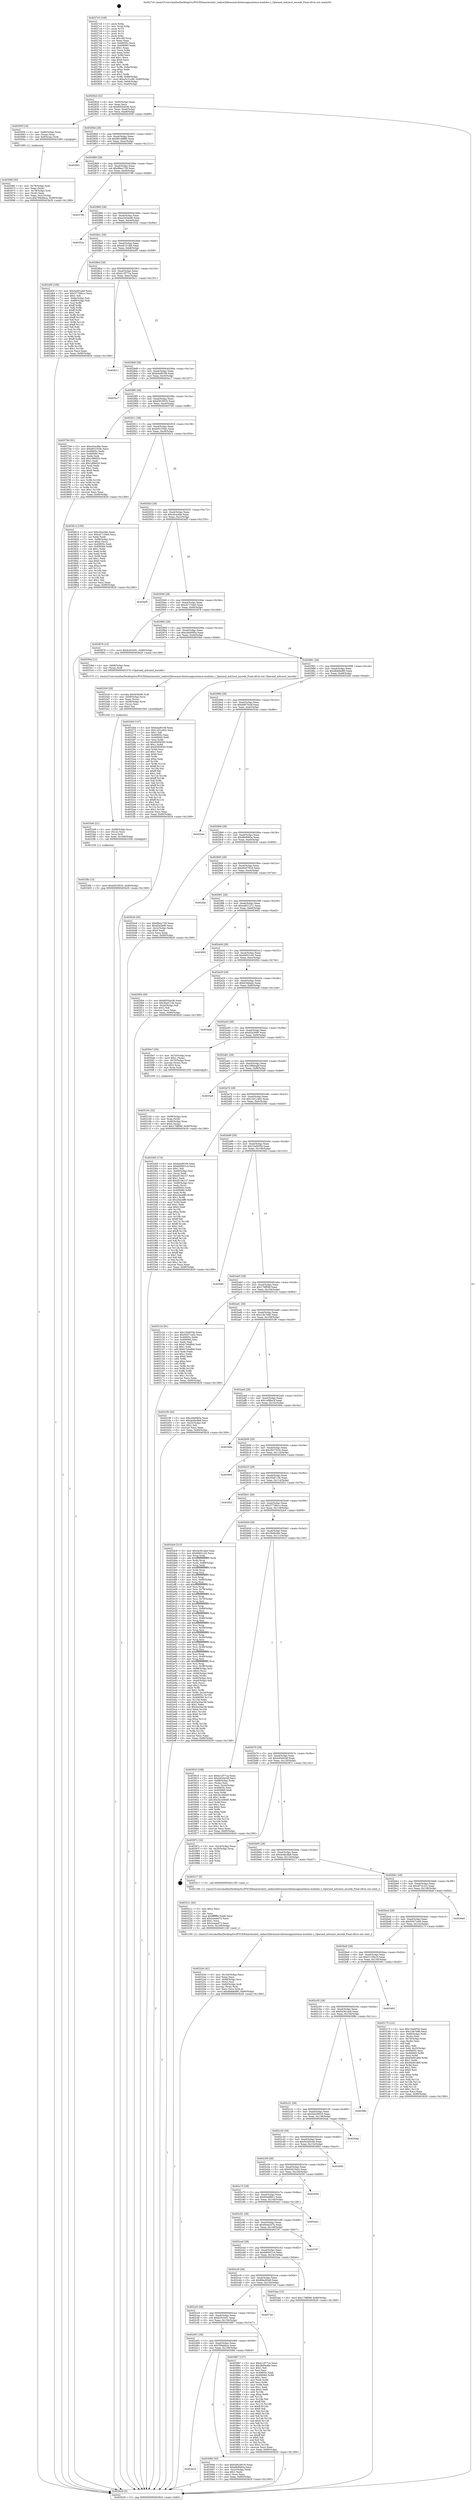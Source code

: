 digraph "0x4027c0" {
  label = "0x4027c0 (/mnt/c/Users/mathe/Desktop/tcc/POCII/binaries/extr_radare2librasmarchxtensagnuxtensa-modules.c_Operand_ai4const_encode_Final-ollvm.out::main(0))"
  labelloc = "t"
  node[shape=record]

  Entry [label="",width=0.3,height=0.3,shape=circle,fillcolor=black,style=filled]
  "0x40282d" [label="{
     0x40282d [32]\l
     | [instrs]\l
     &nbsp;&nbsp;0x40282d \<+6\>: mov -0x90(%rbp),%eax\l
     &nbsp;&nbsp;0x402833 \<+2\>: mov %eax,%ecx\l
     &nbsp;&nbsp;0x402835 \<+6\>: sub $0x8055ab36,%ecx\l
     &nbsp;&nbsp;0x40283b \<+6\>: mov %eax,-0xa4(%rbp)\l
     &nbsp;&nbsp;0x402841 \<+6\>: mov %ecx,-0xa8(%rbp)\l
     &nbsp;&nbsp;0x402847 \<+6\>: je 000000000040305f \<main+0x89f\>\l
  }"]
  "0x40305f" [label="{
     0x40305f [16]\l
     | [instrs]\l
     &nbsp;&nbsp;0x40305f \<+4\>: mov -0x80(%rbp),%rax\l
     &nbsp;&nbsp;0x403063 \<+3\>: mov (%rax),%rax\l
     &nbsp;&nbsp;0x403066 \<+4\>: mov 0x8(%rax),%rdi\l
     &nbsp;&nbsp;0x40306a \<+5\>: call 0000000000401060 \<atoi@plt\>\l
     | [calls]\l
     &nbsp;&nbsp;0x401060 \{1\} (unknown)\l
  }"]
  "0x40284d" [label="{
     0x40284d [28]\l
     | [instrs]\l
     &nbsp;&nbsp;0x40284d \<+5\>: jmp 0000000000402852 \<main+0x92\>\l
     &nbsp;&nbsp;0x402852 \<+6\>: mov -0xa4(%rbp),%eax\l
     &nbsp;&nbsp;0x402858 \<+5\>: sub $0x891d9f86,%eax\l
     &nbsp;&nbsp;0x40285d \<+6\>: mov %eax,-0xac(%rbp)\l
     &nbsp;&nbsp;0x402863 \<+6\>: je 00000000004039d1 \<main+0x1211\>\l
  }"]
  Exit [label="",width=0.3,height=0.3,shape=circle,fillcolor=black,style=filled,peripheries=2]
  "0x4039d1" [label="{
     0x4039d1\l
  }", style=dashed]
  "0x402869" [label="{
     0x402869 [28]\l
     | [instrs]\l
     &nbsp;&nbsp;0x402869 \<+5\>: jmp 000000000040286e \<main+0xae\>\l
     &nbsp;&nbsp;0x40286e \<+6\>: mov -0xa4(%rbp),%eax\l
     &nbsp;&nbsp;0x402874 \<+5\>: sub $0x8feec729,%eax\l
     &nbsp;&nbsp;0x402879 \<+6\>: mov %eax,-0xb0(%rbp)\l
     &nbsp;&nbsp;0x40287f \<+6\>: je 0000000000403796 \<main+0xfd6\>\l
  }"]
  "0x4033fb" [label="{
     0x4033fb [15]\l
     | [instrs]\l
     &nbsp;&nbsp;0x4033fb \<+10\>: movl $0xb5f18533,-0x90(%rbp)\l
     &nbsp;&nbsp;0x403405 \<+5\>: jmp 0000000000403b29 \<main+0x1369\>\l
  }"]
  "0x403796" [label="{
     0x403796\l
  }", style=dashed]
  "0x402885" [label="{
     0x402885 [28]\l
     | [instrs]\l
     &nbsp;&nbsp;0x402885 \<+5\>: jmp 000000000040288a \<main+0xca\>\l
     &nbsp;&nbsp;0x40288a \<+6\>: mov -0xa4(%rbp),%eax\l
     &nbsp;&nbsp;0x402890 \<+5\>: sub $0xa345eed8,%eax\l
     &nbsp;&nbsp;0x402895 \<+6\>: mov %eax,-0xb4(%rbp)\l
     &nbsp;&nbsp;0x40289b \<+6\>: je 000000000040352a \<main+0xd6a\>\l
  }"]
  "0x4033e6" [label="{
     0x4033e6 [21]\l
     | [instrs]\l
     &nbsp;&nbsp;0x4033e6 \<+4\>: mov -0x68(%rbp),%rcx\l
     &nbsp;&nbsp;0x4033ea \<+3\>: mov (%rcx),%rcx\l
     &nbsp;&nbsp;0x4033ed \<+3\>: mov %rcx,%rdi\l
     &nbsp;&nbsp;0x4033f0 \<+6\>: mov %eax,-0x168(%rbp)\l
     &nbsp;&nbsp;0x4033f6 \<+5\>: call 0000000000401030 \<free@plt\>\l
     | [calls]\l
     &nbsp;&nbsp;0x401030 \{1\} (unknown)\l
  }"]
  "0x40352a" [label="{
     0x40352a\l
  }", style=dashed]
  "0x4028a1" [label="{
     0x4028a1 [28]\l
     | [instrs]\l
     &nbsp;&nbsp;0x4028a1 \<+5\>: jmp 00000000004028a6 \<main+0xe6\>\l
     &nbsp;&nbsp;0x4028a6 \<+6\>: mov -0xa4(%rbp),%eax\l
     &nbsp;&nbsp;0x4028ac \<+5\>: sub $0xa5c31c89,%eax\l
     &nbsp;&nbsp;0x4028b1 \<+6\>: mov %eax,-0xb8(%rbp)\l
     &nbsp;&nbsp;0x4028b7 \<+6\>: je 0000000000402d5f \<main+0x59f\>\l
  }"]
  "0x4033c9" [label="{
     0x4033c9 [29]\l
     | [instrs]\l
     &nbsp;&nbsp;0x4033c9 \<+10\>: movabs $0x4040d6,%rdi\l
     &nbsp;&nbsp;0x4033d3 \<+4\>: mov -0x58(%rbp),%rcx\l
     &nbsp;&nbsp;0x4033d7 \<+2\>: mov %eax,(%rcx)\l
     &nbsp;&nbsp;0x4033d9 \<+4\>: mov -0x58(%rbp),%rcx\l
     &nbsp;&nbsp;0x4033dd \<+2\>: mov (%rcx),%esi\l
     &nbsp;&nbsp;0x4033df \<+2\>: mov $0x0,%al\l
     &nbsp;&nbsp;0x4033e1 \<+5\>: call 0000000000401040 \<printf@plt\>\l
     | [calls]\l
     &nbsp;&nbsp;0x401040 \{1\} (unknown)\l
  }"]
  "0x402d5f" [label="{
     0x402d5f [106]\l
     | [instrs]\l
     &nbsp;&nbsp;0x402d5f \<+5\>: mov $0x5a361abd,%eax\l
     &nbsp;&nbsp;0x402d64 \<+5\>: mov $0x3773bb1c,%ecx\l
     &nbsp;&nbsp;0x402d69 \<+2\>: mov $0x1,%dl\l
     &nbsp;&nbsp;0x402d6b \<+7\>: mov -0x8a(%rbp),%sil\l
     &nbsp;&nbsp;0x402d72 \<+7\>: mov -0x89(%rbp),%dil\l
     &nbsp;&nbsp;0x402d79 \<+3\>: mov %sil,%r8b\l
     &nbsp;&nbsp;0x402d7c \<+4\>: xor $0xff,%r8b\l
     &nbsp;&nbsp;0x402d80 \<+3\>: mov %dil,%r9b\l
     &nbsp;&nbsp;0x402d83 \<+4\>: xor $0xff,%r9b\l
     &nbsp;&nbsp;0x402d87 \<+3\>: xor $0x1,%dl\l
     &nbsp;&nbsp;0x402d8a \<+3\>: mov %r8b,%r10b\l
     &nbsp;&nbsp;0x402d8d \<+4\>: and $0xff,%r10b\l
     &nbsp;&nbsp;0x402d91 \<+3\>: and %dl,%sil\l
     &nbsp;&nbsp;0x402d94 \<+3\>: mov %r9b,%r11b\l
     &nbsp;&nbsp;0x402d97 \<+4\>: and $0xff,%r11b\l
     &nbsp;&nbsp;0x402d9b \<+3\>: and %dl,%dil\l
     &nbsp;&nbsp;0x402d9e \<+3\>: or %sil,%r10b\l
     &nbsp;&nbsp;0x402da1 \<+3\>: or %dil,%r11b\l
     &nbsp;&nbsp;0x402da4 \<+3\>: xor %r11b,%r10b\l
     &nbsp;&nbsp;0x402da7 \<+3\>: or %r9b,%r8b\l
     &nbsp;&nbsp;0x402daa \<+4\>: xor $0xff,%r8b\l
     &nbsp;&nbsp;0x402dae \<+3\>: or $0x1,%dl\l
     &nbsp;&nbsp;0x402db1 \<+3\>: and %dl,%r8b\l
     &nbsp;&nbsp;0x402db4 \<+3\>: or %r8b,%r10b\l
     &nbsp;&nbsp;0x402db7 \<+4\>: test $0x1,%r10b\l
     &nbsp;&nbsp;0x402dbb \<+3\>: cmovne %ecx,%eax\l
     &nbsp;&nbsp;0x402dbe \<+6\>: mov %eax,-0x90(%rbp)\l
     &nbsp;&nbsp;0x402dc4 \<+5\>: jmp 0000000000403b29 \<main+0x1369\>\l
  }"]
  "0x4028bd" [label="{
     0x4028bd [28]\l
     | [instrs]\l
     &nbsp;&nbsp;0x4028bd \<+5\>: jmp 00000000004028c2 \<main+0x102\>\l
     &nbsp;&nbsp;0x4028c2 \<+6\>: mov -0xa4(%rbp),%eax\l
     &nbsp;&nbsp;0x4028c8 \<+5\>: sub $0xb12f77ca,%eax\l
     &nbsp;&nbsp;0x4028cd \<+6\>: mov %eax,-0xbc(%rbp)\l
     &nbsp;&nbsp;0x4028d3 \<+6\>: je 0000000000403b11 \<main+0x1351\>\l
  }"]
  "0x403b29" [label="{
     0x403b29 [5]\l
     | [instrs]\l
     &nbsp;&nbsp;0x403b29 \<+5\>: jmp 000000000040282d \<main+0x6d\>\l
  }"]
  "0x4027c0" [label="{
     0x4027c0 [109]\l
     | [instrs]\l
     &nbsp;&nbsp;0x4027c0 \<+1\>: push %rbp\l
     &nbsp;&nbsp;0x4027c1 \<+3\>: mov %rsp,%rbp\l
     &nbsp;&nbsp;0x4027c4 \<+2\>: push %r15\l
     &nbsp;&nbsp;0x4027c6 \<+2\>: push %r14\l
     &nbsp;&nbsp;0x4027c8 \<+2\>: push %r12\l
     &nbsp;&nbsp;0x4027ca \<+1\>: push %rbx\l
     &nbsp;&nbsp;0x4027cb \<+7\>: sub $0x180,%rsp\l
     &nbsp;&nbsp;0x4027d2 \<+2\>: xor %eax,%eax\l
     &nbsp;&nbsp;0x4027d4 \<+7\>: mov 0x40605c,%ecx\l
     &nbsp;&nbsp;0x4027db \<+7\>: mov 0x406060,%edx\l
     &nbsp;&nbsp;0x4027e2 \<+3\>: sub $0x1,%eax\l
     &nbsp;&nbsp;0x4027e5 \<+3\>: mov %ecx,%r8d\l
     &nbsp;&nbsp;0x4027e8 \<+3\>: add %eax,%r8d\l
     &nbsp;&nbsp;0x4027eb \<+4\>: imul %r8d,%ecx\l
     &nbsp;&nbsp;0x4027ef \<+3\>: and $0x1,%ecx\l
     &nbsp;&nbsp;0x4027f2 \<+3\>: cmp $0x0,%ecx\l
     &nbsp;&nbsp;0x4027f5 \<+4\>: sete %r9b\l
     &nbsp;&nbsp;0x4027f9 \<+4\>: and $0x1,%r9b\l
     &nbsp;&nbsp;0x4027fd \<+7\>: mov %r9b,-0x8a(%rbp)\l
     &nbsp;&nbsp;0x402804 \<+3\>: cmp $0xa,%edx\l
     &nbsp;&nbsp;0x402807 \<+4\>: setl %r9b\l
     &nbsp;&nbsp;0x40280b \<+4\>: and $0x1,%r9b\l
     &nbsp;&nbsp;0x40280f \<+7\>: mov %r9b,-0x89(%rbp)\l
     &nbsp;&nbsp;0x402816 \<+10\>: movl $0xa5c31c89,-0x90(%rbp)\l
     &nbsp;&nbsp;0x402820 \<+6\>: mov %edi,-0x94(%rbp)\l
     &nbsp;&nbsp;0x402826 \<+7\>: mov %rsi,-0xa0(%rbp)\l
  }"]
  "0x403244" [label="{
     0x403244 [41]\l
     | [instrs]\l
     &nbsp;&nbsp;0x403244 \<+6\>: mov -0x164(%rbp),%ecx\l
     &nbsp;&nbsp;0x40324a \<+3\>: imul %eax,%ecx\l
     &nbsp;&nbsp;0x40324d \<+4\>: mov -0x68(%rbp),%rsi\l
     &nbsp;&nbsp;0x403251 \<+3\>: mov (%rsi),%rsi\l
     &nbsp;&nbsp;0x403254 \<+4\>: mov -0x60(%rbp),%rdi\l
     &nbsp;&nbsp;0x403258 \<+3\>: movslq (%rdi),%rdi\l
     &nbsp;&nbsp;0x40325b \<+3\>: mov %ecx,(%rsi,%rdi,4)\l
     &nbsp;&nbsp;0x40325e \<+10\>: movl $0xdb8ded90,-0x90(%rbp)\l
     &nbsp;&nbsp;0x403268 \<+5\>: jmp 0000000000403b29 \<main+0x1369\>\l
  }"]
  "0x403b11" [label="{
     0x403b11\l
  }", style=dashed]
  "0x4028d9" [label="{
     0x4028d9 [28]\l
     | [instrs]\l
     &nbsp;&nbsp;0x4028d9 \<+5\>: jmp 00000000004028de \<main+0x11e\>\l
     &nbsp;&nbsp;0x4028de \<+6\>: mov -0xa4(%rbp),%eax\l
     &nbsp;&nbsp;0x4028e4 \<+5\>: sub $0xb4a9f109,%eax\l
     &nbsp;&nbsp;0x4028e9 \<+6\>: mov %eax,-0xc0(%rbp)\l
     &nbsp;&nbsp;0x4028ef \<+6\>: je 0000000000403a17 \<main+0x1257\>\l
  }"]
  "0x40321c" [label="{
     0x40321c [40]\l
     | [instrs]\l
     &nbsp;&nbsp;0x40321c \<+5\>: mov $0x2,%ecx\l
     &nbsp;&nbsp;0x403221 \<+1\>: cltd\l
     &nbsp;&nbsp;0x403222 \<+2\>: idiv %ecx\l
     &nbsp;&nbsp;0x403224 \<+6\>: imul $0xfffffffe,%edx,%ecx\l
     &nbsp;&nbsp;0x40322a \<+6\>: add $0x2ceaed72,%ecx\l
     &nbsp;&nbsp;0x403230 \<+3\>: add $0x1,%ecx\l
     &nbsp;&nbsp;0x403233 \<+6\>: sub $0x2ceaed72,%ecx\l
     &nbsp;&nbsp;0x403239 \<+6\>: mov %ecx,-0x164(%rbp)\l
     &nbsp;&nbsp;0x40323f \<+5\>: call 0000000000401160 \<next_i\>\l
     | [calls]\l
     &nbsp;&nbsp;0x401160 \{1\} (/mnt/c/Users/mathe/Desktop/tcc/POCII/binaries/extr_radare2librasmarchxtensagnuxtensa-modules.c_Operand_ai4const_encode_Final-ollvm.out::next_i)\l
  }"]
  "0x403a17" [label="{
     0x403a17\l
  }", style=dashed]
  "0x4028f5" [label="{
     0x4028f5 [28]\l
     | [instrs]\l
     &nbsp;&nbsp;0x4028f5 \<+5\>: jmp 00000000004028fa \<main+0x13a\>\l
     &nbsp;&nbsp;0x4028fa \<+6\>: mov -0xa4(%rbp),%eax\l
     &nbsp;&nbsp;0x402900 \<+5\>: sub $0xb5f18533,%eax\l
     &nbsp;&nbsp;0x402905 \<+6\>: mov %eax,-0xc4(%rbp)\l
     &nbsp;&nbsp;0x40290b \<+6\>: je 00000000004037b9 \<main+0xff9\>\l
  }"]
  "0x403104" [label="{
     0x403104 [32]\l
     | [instrs]\l
     &nbsp;&nbsp;0x403104 \<+4\>: mov -0x68(%rbp),%rdi\l
     &nbsp;&nbsp;0x403108 \<+3\>: mov %rax,(%rdi)\l
     &nbsp;&nbsp;0x40310b \<+4\>: mov -0x60(%rbp),%rax\l
     &nbsp;&nbsp;0x40310f \<+6\>: movl $0x0,(%rax)\l
     &nbsp;&nbsp;0x403115 \<+10\>: movl $0x176ff36f,-0x90(%rbp)\l
     &nbsp;&nbsp;0x40311f \<+5\>: jmp 0000000000403b29 \<main+0x1369\>\l
  }"]
  "0x4037b9" [label="{
     0x4037b9 [91]\l
     | [instrs]\l
     &nbsp;&nbsp;0x4037b9 \<+5\>: mov $0xc0cecfde,%eax\l
     &nbsp;&nbsp;0x4037be \<+5\>: mov $0xb93103dc,%ecx\l
     &nbsp;&nbsp;0x4037c3 \<+7\>: mov 0x40605c,%edx\l
     &nbsp;&nbsp;0x4037ca \<+7\>: mov 0x406060,%esi\l
     &nbsp;&nbsp;0x4037d1 \<+2\>: mov %edx,%edi\l
     &nbsp;&nbsp;0x4037d3 \<+6\>: add $0x1d86020,%edi\l
     &nbsp;&nbsp;0x4037d9 \<+3\>: sub $0x1,%edi\l
     &nbsp;&nbsp;0x4037dc \<+6\>: sub $0x1d86020,%edi\l
     &nbsp;&nbsp;0x4037e2 \<+3\>: imul %edi,%edx\l
     &nbsp;&nbsp;0x4037e5 \<+3\>: and $0x1,%edx\l
     &nbsp;&nbsp;0x4037e8 \<+3\>: cmp $0x0,%edx\l
     &nbsp;&nbsp;0x4037eb \<+4\>: sete %r8b\l
     &nbsp;&nbsp;0x4037ef \<+3\>: cmp $0xa,%esi\l
     &nbsp;&nbsp;0x4037f2 \<+4\>: setl %r9b\l
     &nbsp;&nbsp;0x4037f6 \<+3\>: mov %r8b,%r10b\l
     &nbsp;&nbsp;0x4037f9 \<+3\>: and %r9b,%r10b\l
     &nbsp;&nbsp;0x4037fc \<+3\>: xor %r9b,%r8b\l
     &nbsp;&nbsp;0x4037ff \<+3\>: or %r8b,%r10b\l
     &nbsp;&nbsp;0x403802 \<+4\>: test $0x1,%r10b\l
     &nbsp;&nbsp;0x403806 \<+3\>: cmovne %ecx,%eax\l
     &nbsp;&nbsp;0x403809 \<+6\>: mov %eax,-0x90(%rbp)\l
     &nbsp;&nbsp;0x40380f \<+5\>: jmp 0000000000403b29 \<main+0x1369\>\l
  }"]
  "0x402911" [label="{
     0x402911 [28]\l
     | [instrs]\l
     &nbsp;&nbsp;0x402911 \<+5\>: jmp 0000000000402916 \<main+0x156\>\l
     &nbsp;&nbsp;0x402916 \<+6\>: mov -0xa4(%rbp),%eax\l
     &nbsp;&nbsp;0x40291c \<+5\>: sub $0xb93103dc,%eax\l
     &nbsp;&nbsp;0x402921 \<+6\>: mov %eax,-0xc8(%rbp)\l
     &nbsp;&nbsp;0x402927 \<+6\>: je 0000000000403814 \<main+0x1054\>\l
  }"]
  "0x402d1d" [label="{
     0x402d1d\l
  }", style=dashed]
  "0x403814" [label="{
     0x403814 [100]\l
     | [instrs]\l
     &nbsp;&nbsp;0x403814 \<+5\>: mov $0xc0cecfde,%eax\l
     &nbsp;&nbsp;0x403819 \<+5\>: mov $0xcb7134e0,%ecx\l
     &nbsp;&nbsp;0x40381e \<+2\>: xor %edx,%edx\l
     &nbsp;&nbsp;0x403820 \<+7\>: mov -0x88(%rbp),%rsi\l
     &nbsp;&nbsp;0x403827 \<+6\>: movl $0x0,(%rsi)\l
     &nbsp;&nbsp;0x40382d \<+7\>: mov 0x40605c,%edi\l
     &nbsp;&nbsp;0x403834 \<+8\>: mov 0x406060,%r8d\l
     &nbsp;&nbsp;0x40383c \<+3\>: sub $0x1,%edx\l
     &nbsp;&nbsp;0x40383f \<+3\>: mov %edi,%r9d\l
     &nbsp;&nbsp;0x403842 \<+3\>: add %edx,%r9d\l
     &nbsp;&nbsp;0x403845 \<+4\>: imul %r9d,%edi\l
     &nbsp;&nbsp;0x403849 \<+3\>: and $0x1,%edi\l
     &nbsp;&nbsp;0x40384c \<+3\>: cmp $0x0,%edi\l
     &nbsp;&nbsp;0x40384f \<+4\>: sete %r10b\l
     &nbsp;&nbsp;0x403853 \<+4\>: cmp $0xa,%r8d\l
     &nbsp;&nbsp;0x403857 \<+4\>: setl %r11b\l
     &nbsp;&nbsp;0x40385b \<+3\>: mov %r10b,%bl\l
     &nbsp;&nbsp;0x40385e \<+3\>: and %r11b,%bl\l
     &nbsp;&nbsp;0x403861 \<+3\>: xor %r11b,%r10b\l
     &nbsp;&nbsp;0x403864 \<+3\>: or %r10b,%bl\l
     &nbsp;&nbsp;0x403867 \<+3\>: test $0x1,%bl\l
     &nbsp;&nbsp;0x40386a \<+3\>: cmovne %ecx,%eax\l
     &nbsp;&nbsp;0x40386d \<+6\>: mov %eax,-0x90(%rbp)\l
     &nbsp;&nbsp;0x403873 \<+5\>: jmp 0000000000403b29 \<main+0x1369\>\l
  }"]
  "0x40292d" [label="{
     0x40292d [28]\l
     | [instrs]\l
     &nbsp;&nbsp;0x40292d \<+5\>: jmp 0000000000402932 \<main+0x172\>\l
     &nbsp;&nbsp;0x402932 \<+6\>: mov -0xa4(%rbp),%eax\l
     &nbsp;&nbsp;0x402938 \<+5\>: sub $0xc0cecfde,%eax\l
     &nbsp;&nbsp;0x40293d \<+6\>: mov %eax,-0xcc(%rbp)\l
     &nbsp;&nbsp;0x402943 \<+6\>: je 0000000000403af5 \<main+0x1335\>\l
  }"]
  "0x40308d" [label="{
     0x40308d [30]\l
     | [instrs]\l
     &nbsp;&nbsp;0x40308d \<+5\>: mov $0x5d428016,%eax\l
     &nbsp;&nbsp;0x403092 \<+5\>: mov $0xdfe9083a,%ecx\l
     &nbsp;&nbsp;0x403097 \<+3\>: mov -0x2c(%rbp),%edx\l
     &nbsp;&nbsp;0x40309a \<+3\>: cmp $0x1,%edx\l
     &nbsp;&nbsp;0x40309d \<+3\>: cmovl %ecx,%eax\l
     &nbsp;&nbsp;0x4030a0 \<+6\>: mov %eax,-0x90(%rbp)\l
     &nbsp;&nbsp;0x4030a6 \<+5\>: jmp 0000000000403b29 \<main+0x1369\>\l
  }"]
  "0x403af5" [label="{
     0x403af5\l
  }", style=dashed]
  "0x402949" [label="{
     0x402949 [28]\l
     | [instrs]\l
     &nbsp;&nbsp;0x402949 \<+5\>: jmp 000000000040294e \<main+0x18e\>\l
     &nbsp;&nbsp;0x40294e \<+6\>: mov -0xa4(%rbp),%eax\l
     &nbsp;&nbsp;0x402954 \<+5\>: sub $0xcb7134e0,%eax\l
     &nbsp;&nbsp;0x402959 \<+6\>: mov %eax,-0xd0(%rbp)\l
     &nbsp;&nbsp;0x40295f \<+6\>: je 0000000000403878 \<main+0x10b8\>\l
  }"]
  "0x402d01" [label="{
     0x402d01 [28]\l
     | [instrs]\l
     &nbsp;&nbsp;0x402d01 \<+5\>: jmp 0000000000402d06 \<main+0x546\>\l
     &nbsp;&nbsp;0x402d06 \<+6\>: mov -0xa4(%rbp),%eax\l
     &nbsp;&nbsp;0x402d0c \<+5\>: sub $0x784ebbca,%eax\l
     &nbsp;&nbsp;0x402d11 \<+6\>: mov %eax,-0x158(%rbp)\l
     &nbsp;&nbsp;0x402d17 \<+6\>: je 000000000040308d \<main+0x8cd\>\l
  }"]
  "0x403878" [label="{
     0x403878 [15]\l
     | [instrs]\l
     &nbsp;&nbsp;0x403878 \<+10\>: movl $0x6c91fc91,-0x90(%rbp)\l
     &nbsp;&nbsp;0x403882 \<+5\>: jmp 0000000000403b29 \<main+0x1369\>\l
  }"]
  "0x402965" [label="{
     0x402965 [28]\l
     | [instrs]\l
     &nbsp;&nbsp;0x402965 \<+5\>: jmp 000000000040296a \<main+0x1aa\>\l
     &nbsp;&nbsp;0x40296a \<+6\>: mov -0xa4(%rbp),%eax\l
     &nbsp;&nbsp;0x402970 \<+5\>: sub $0xcd44095a,%eax\l
     &nbsp;&nbsp;0x402975 \<+6\>: mov %eax,-0xd4(%rbp)\l
     &nbsp;&nbsp;0x40297b \<+6\>: je 00000000004033bd \<main+0xbfd\>\l
  }"]
  "0x403887" [label="{
     0x403887 [137]\l
     | [instrs]\l
     &nbsp;&nbsp;0x403887 \<+5\>: mov $0xb12f77ca,%eax\l
     &nbsp;&nbsp;0x40388c \<+5\>: mov $0x3bd0cfde,%ecx\l
     &nbsp;&nbsp;0x403891 \<+2\>: mov $0x1,%dl\l
     &nbsp;&nbsp;0x403893 \<+2\>: xor %esi,%esi\l
     &nbsp;&nbsp;0x403895 \<+7\>: mov 0x40605c,%edi\l
     &nbsp;&nbsp;0x40389c \<+8\>: mov 0x406060,%r8d\l
     &nbsp;&nbsp;0x4038a4 \<+3\>: sub $0x1,%esi\l
     &nbsp;&nbsp;0x4038a7 \<+3\>: mov %edi,%r9d\l
     &nbsp;&nbsp;0x4038aa \<+3\>: add %esi,%r9d\l
     &nbsp;&nbsp;0x4038ad \<+4\>: imul %r9d,%edi\l
     &nbsp;&nbsp;0x4038b1 \<+3\>: and $0x1,%edi\l
     &nbsp;&nbsp;0x4038b4 \<+3\>: cmp $0x0,%edi\l
     &nbsp;&nbsp;0x4038b7 \<+4\>: sete %r10b\l
     &nbsp;&nbsp;0x4038bb \<+4\>: cmp $0xa,%r8d\l
     &nbsp;&nbsp;0x4038bf \<+4\>: setl %r11b\l
     &nbsp;&nbsp;0x4038c3 \<+3\>: mov %r10b,%bl\l
     &nbsp;&nbsp;0x4038c6 \<+3\>: xor $0xff,%bl\l
     &nbsp;&nbsp;0x4038c9 \<+3\>: mov %r11b,%r14b\l
     &nbsp;&nbsp;0x4038cc \<+4\>: xor $0xff,%r14b\l
     &nbsp;&nbsp;0x4038d0 \<+3\>: xor $0x0,%dl\l
     &nbsp;&nbsp;0x4038d3 \<+3\>: mov %bl,%r15b\l
     &nbsp;&nbsp;0x4038d6 \<+4\>: and $0x0,%r15b\l
     &nbsp;&nbsp;0x4038da \<+3\>: and %dl,%r10b\l
     &nbsp;&nbsp;0x4038dd \<+3\>: mov %r14b,%r12b\l
     &nbsp;&nbsp;0x4038e0 \<+4\>: and $0x0,%r12b\l
     &nbsp;&nbsp;0x4038e4 \<+3\>: and %dl,%r11b\l
     &nbsp;&nbsp;0x4038e7 \<+3\>: or %r10b,%r15b\l
     &nbsp;&nbsp;0x4038ea \<+3\>: or %r11b,%r12b\l
     &nbsp;&nbsp;0x4038ed \<+3\>: xor %r12b,%r15b\l
     &nbsp;&nbsp;0x4038f0 \<+3\>: or %r14b,%bl\l
     &nbsp;&nbsp;0x4038f3 \<+3\>: xor $0xff,%bl\l
     &nbsp;&nbsp;0x4038f6 \<+3\>: or $0x0,%dl\l
     &nbsp;&nbsp;0x4038f9 \<+2\>: and %dl,%bl\l
     &nbsp;&nbsp;0x4038fb \<+3\>: or %bl,%r15b\l
     &nbsp;&nbsp;0x4038fe \<+4\>: test $0x1,%r15b\l
     &nbsp;&nbsp;0x403902 \<+3\>: cmovne %ecx,%eax\l
     &nbsp;&nbsp;0x403905 \<+6\>: mov %eax,-0x90(%rbp)\l
     &nbsp;&nbsp;0x40390b \<+5\>: jmp 0000000000403b29 \<main+0x1369\>\l
  }"]
  "0x4033bd" [label="{
     0x4033bd [12]\l
     | [instrs]\l
     &nbsp;&nbsp;0x4033bd \<+4\>: mov -0x68(%rbp),%rax\l
     &nbsp;&nbsp;0x4033c1 \<+3\>: mov (%rax),%rdi\l
     &nbsp;&nbsp;0x4033c4 \<+5\>: call 0000000000401570 \<Operand_ai4const_encode\>\l
     | [calls]\l
     &nbsp;&nbsp;0x401570 \{1\} (/mnt/c/Users/mathe/Desktop/tcc/POCII/binaries/extr_radare2librasmarchxtensagnuxtensa-modules.c_Operand_ai4const_encode_Final-ollvm.out::Operand_ai4const_encode)\l
  }"]
  "0x402981" [label="{
     0x402981 [28]\l
     | [instrs]\l
     &nbsp;&nbsp;0x402981 \<+5\>: jmp 0000000000402986 \<main+0x1c6\>\l
     &nbsp;&nbsp;0x402986 \<+6\>: mov -0xa4(%rbp),%eax\l
     &nbsp;&nbsp;0x40298c \<+5\>: sub $0xdb8ded90,%eax\l
     &nbsp;&nbsp;0x402991 \<+6\>: mov %eax,-0xd8(%rbp)\l
     &nbsp;&nbsp;0x402997 \<+6\>: je 000000000040326d \<main+0xaad\>\l
  }"]
  "0x402ce5" [label="{
     0x402ce5 [28]\l
     | [instrs]\l
     &nbsp;&nbsp;0x402ce5 \<+5\>: jmp 0000000000402cea \<main+0x52a\>\l
     &nbsp;&nbsp;0x402cea \<+6\>: mov -0xa4(%rbp),%eax\l
     &nbsp;&nbsp;0x402cf0 \<+5\>: sub $0x6c91fc91,%eax\l
     &nbsp;&nbsp;0x402cf5 \<+6\>: mov %eax,-0x154(%rbp)\l
     &nbsp;&nbsp;0x402cfb \<+6\>: je 0000000000403887 \<main+0x10c7\>\l
  }"]
  "0x40326d" [label="{
     0x40326d [147]\l
     | [instrs]\l
     &nbsp;&nbsp;0x40326d \<+5\>: mov $0xb4a9f109,%eax\l
     &nbsp;&nbsp;0x403272 \<+5\>: mov $0x1451c462,%ecx\l
     &nbsp;&nbsp;0x403277 \<+2\>: mov $0x1,%dl\l
     &nbsp;&nbsp;0x403279 \<+7\>: mov 0x40605c,%esi\l
     &nbsp;&nbsp;0x403280 \<+7\>: mov 0x406060,%edi\l
     &nbsp;&nbsp;0x403287 \<+3\>: mov %esi,%r8d\l
     &nbsp;&nbsp;0x40328a \<+7\>: sub $0x959593f3,%r8d\l
     &nbsp;&nbsp;0x403291 \<+4\>: sub $0x1,%r8d\l
     &nbsp;&nbsp;0x403295 \<+7\>: add $0x959593f3,%r8d\l
     &nbsp;&nbsp;0x40329c \<+4\>: imul %r8d,%esi\l
     &nbsp;&nbsp;0x4032a0 \<+3\>: and $0x1,%esi\l
     &nbsp;&nbsp;0x4032a3 \<+3\>: cmp $0x0,%esi\l
     &nbsp;&nbsp;0x4032a6 \<+4\>: sete %r9b\l
     &nbsp;&nbsp;0x4032aa \<+3\>: cmp $0xa,%edi\l
     &nbsp;&nbsp;0x4032ad \<+4\>: setl %r10b\l
     &nbsp;&nbsp;0x4032b1 \<+3\>: mov %r9b,%r11b\l
     &nbsp;&nbsp;0x4032b4 \<+4\>: xor $0xff,%r11b\l
     &nbsp;&nbsp;0x4032b8 \<+3\>: mov %r10b,%bl\l
     &nbsp;&nbsp;0x4032bb \<+3\>: xor $0xff,%bl\l
     &nbsp;&nbsp;0x4032be \<+3\>: xor $0x1,%dl\l
     &nbsp;&nbsp;0x4032c1 \<+3\>: mov %r11b,%r14b\l
     &nbsp;&nbsp;0x4032c4 \<+4\>: and $0xff,%r14b\l
     &nbsp;&nbsp;0x4032c8 \<+3\>: and %dl,%r9b\l
     &nbsp;&nbsp;0x4032cb \<+3\>: mov %bl,%r15b\l
     &nbsp;&nbsp;0x4032ce \<+4\>: and $0xff,%r15b\l
     &nbsp;&nbsp;0x4032d2 \<+3\>: and %dl,%r10b\l
     &nbsp;&nbsp;0x4032d5 \<+3\>: or %r9b,%r14b\l
     &nbsp;&nbsp;0x4032d8 \<+3\>: or %r10b,%r15b\l
     &nbsp;&nbsp;0x4032db \<+3\>: xor %r15b,%r14b\l
     &nbsp;&nbsp;0x4032de \<+3\>: or %bl,%r11b\l
     &nbsp;&nbsp;0x4032e1 \<+4\>: xor $0xff,%r11b\l
     &nbsp;&nbsp;0x4032e5 \<+3\>: or $0x1,%dl\l
     &nbsp;&nbsp;0x4032e8 \<+3\>: and %dl,%r11b\l
     &nbsp;&nbsp;0x4032eb \<+3\>: or %r11b,%r14b\l
     &nbsp;&nbsp;0x4032ee \<+4\>: test $0x1,%r14b\l
     &nbsp;&nbsp;0x4032f2 \<+3\>: cmovne %ecx,%eax\l
     &nbsp;&nbsp;0x4032f5 \<+6\>: mov %eax,-0x90(%rbp)\l
     &nbsp;&nbsp;0x4032fb \<+5\>: jmp 0000000000403b29 \<main+0x1369\>\l
  }"]
  "0x40299d" [label="{
     0x40299d [28]\l
     | [instrs]\l
     &nbsp;&nbsp;0x40299d \<+5\>: jmp 00000000004029a2 \<main+0x1e2\>\l
     &nbsp;&nbsp;0x4029a2 \<+6\>: mov -0xa4(%rbp),%eax\l
     &nbsp;&nbsp;0x4029a8 \<+5\>: sub $0xdd670cdf,%eax\l
     &nbsp;&nbsp;0x4029ad \<+6\>: mov %eax,-0xdc(%rbp)\l
     &nbsp;&nbsp;0x4029b3 \<+6\>: je 000000000040354e \<main+0xd8e\>\l
  }"]
  "0x4037a5" [label="{
     0x4037a5\l
  }", style=dashed]
  "0x40354e" [label="{
     0x40354e\l
  }", style=dashed]
  "0x4029b9" [label="{
     0x4029b9 [28]\l
     | [instrs]\l
     &nbsp;&nbsp;0x4029b9 \<+5\>: jmp 00000000004029be \<main+0x1fe\>\l
     &nbsp;&nbsp;0x4029be \<+6\>: mov -0xa4(%rbp),%eax\l
     &nbsp;&nbsp;0x4029c4 \<+5\>: sub $0xdfe9083a,%eax\l
     &nbsp;&nbsp;0x4029c9 \<+6\>: mov %eax,-0xe0(%rbp)\l
     &nbsp;&nbsp;0x4029cf \<+6\>: je 00000000004030c9 \<main+0x909\>\l
  }"]
  "0x402cc9" [label="{
     0x402cc9 [28]\l
     | [instrs]\l
     &nbsp;&nbsp;0x402cc9 \<+5\>: jmp 0000000000402cce \<main+0x50e\>\l
     &nbsp;&nbsp;0x402cce \<+6\>: mov -0xa4(%rbp),%eax\l
     &nbsp;&nbsp;0x402cd4 \<+5\>: sub $0x68ec85e9,%eax\l
     &nbsp;&nbsp;0x402cd9 \<+6\>: mov %eax,-0x150(%rbp)\l
     &nbsp;&nbsp;0x402cdf \<+6\>: je 00000000004037a5 \<main+0xfe5\>\l
  }"]
  "0x4030c9" [label="{
     0x4030c9 [30]\l
     | [instrs]\l
     &nbsp;&nbsp;0x4030c9 \<+5\>: mov $0x8feec729,%eax\l
     &nbsp;&nbsp;0x4030ce \<+5\>: mov $0xd2e2690,%ecx\l
     &nbsp;&nbsp;0x4030d3 \<+3\>: mov -0x2c(%rbp),%edx\l
     &nbsp;&nbsp;0x4030d6 \<+3\>: cmp $0x0,%edx\l
     &nbsp;&nbsp;0x4030d9 \<+3\>: cmove %ecx,%eax\l
     &nbsp;&nbsp;0x4030dc \<+6\>: mov %eax,-0x90(%rbp)\l
     &nbsp;&nbsp;0x4030e2 \<+5\>: jmp 0000000000403b29 \<main+0x1369\>\l
  }"]
  "0x4029d5" [label="{
     0x4029d5 [28]\l
     | [instrs]\l
     &nbsp;&nbsp;0x4029d5 \<+5\>: jmp 00000000004029da \<main+0x21a\>\l
     &nbsp;&nbsp;0x4029da \<+6\>: mov -0xa4(%rbp),%eax\l
     &nbsp;&nbsp;0x4029e0 \<+5\>: sub $0xe6457819,%eax\l
     &nbsp;&nbsp;0x4029e5 \<+6\>: mov %eax,-0xe4(%rbp)\l
     &nbsp;&nbsp;0x4029eb \<+6\>: je 0000000000402fab \<main+0x7eb\>\l
  }"]
  "0x4033ae" [label="{
     0x4033ae [15]\l
     | [instrs]\l
     &nbsp;&nbsp;0x4033ae \<+10\>: movl $0x176ff36f,-0x90(%rbp)\l
     &nbsp;&nbsp;0x4033b8 \<+5\>: jmp 0000000000403b29 \<main+0x1369\>\l
  }"]
  "0x402fab" [label="{
     0x402fab\l
  }", style=dashed]
  "0x4029f1" [label="{
     0x4029f1 [28]\l
     | [instrs]\l
     &nbsp;&nbsp;0x4029f1 \<+5\>: jmp 00000000004029f6 \<main+0x236\>\l
     &nbsp;&nbsp;0x4029f6 \<+6\>: mov -0xa4(%rbp),%eax\l
     &nbsp;&nbsp;0x4029fc \<+5\>: sub $0xee831271,%eax\l
     &nbsp;&nbsp;0x402a01 \<+6\>: mov %eax,-0xe8(%rbp)\l
     &nbsp;&nbsp;0x402a07 \<+6\>: je 0000000000403692 \<main+0xed2\>\l
  }"]
  "0x402cad" [label="{
     0x402cad [28]\l
     | [instrs]\l
     &nbsp;&nbsp;0x402cad \<+5\>: jmp 0000000000402cb2 \<main+0x4f2\>\l
     &nbsp;&nbsp;0x402cb2 \<+6\>: mov -0xa4(%rbp),%eax\l
     &nbsp;&nbsp;0x402cb8 \<+5\>: sub $0x660601c4,%eax\l
     &nbsp;&nbsp;0x402cbd \<+6\>: mov %eax,-0x14c(%rbp)\l
     &nbsp;&nbsp;0x402cc3 \<+6\>: je 00000000004033ae \<main+0xbee\>\l
  }"]
  "0x403692" [label="{
     0x403692\l
  }", style=dashed]
  "0x402a0d" [label="{
     0x402a0d [28]\l
     | [instrs]\l
     &nbsp;&nbsp;0x402a0d \<+5\>: jmp 0000000000402a12 \<main+0x252\>\l
     &nbsp;&nbsp;0x402a12 \<+6\>: mov -0xa4(%rbp),%eax\l
     &nbsp;&nbsp;0x402a18 \<+5\>: sub $0xf4601c43,%eax\l
     &nbsp;&nbsp;0x402a1d \<+6\>: mov %eax,-0xec(%rbp)\l
     &nbsp;&nbsp;0x402a23 \<+6\>: je 0000000000402f04 \<main+0x744\>\l
  }"]
  "0x403787" [label="{
     0x403787\l
  }", style=dashed]
  "0x402f04" [label="{
     0x402f04 [30]\l
     | [instrs]\l
     &nbsp;&nbsp;0x402f04 \<+5\>: mov $0x8055ab36,%eax\l
     &nbsp;&nbsp;0x402f09 \<+5\>: mov $0x30af1136,%ecx\l
     &nbsp;&nbsp;0x402f0e \<+3\>: mov -0x2d(%rbp),%dl\l
     &nbsp;&nbsp;0x402f11 \<+3\>: test $0x1,%dl\l
     &nbsp;&nbsp;0x402f14 \<+3\>: cmovne %ecx,%eax\l
     &nbsp;&nbsp;0x402f17 \<+6\>: mov %eax,-0x90(%rbp)\l
     &nbsp;&nbsp;0x402f1d \<+5\>: jmp 0000000000403b29 \<main+0x1369\>\l
  }"]
  "0x402a29" [label="{
     0x402a29 [28]\l
     | [instrs]\l
     &nbsp;&nbsp;0x402a29 \<+5\>: jmp 0000000000402a2e \<main+0x26e\>\l
     &nbsp;&nbsp;0x402a2e \<+6\>: mov -0xa4(%rbp),%eax\l
     &nbsp;&nbsp;0x402a34 \<+5\>: sub $0xfc3b6adc,%eax\l
     &nbsp;&nbsp;0x402a39 \<+6\>: mov %eax,-0xf0(%rbp)\l
     &nbsp;&nbsp;0x402a3f \<+6\>: je 0000000000403aa8 \<main+0x12e8\>\l
  }"]
  "0x402c91" [label="{
     0x402c91 [28]\l
     | [instrs]\l
     &nbsp;&nbsp;0x402c91 \<+5\>: jmp 0000000000402c96 \<main+0x4d6\>\l
     &nbsp;&nbsp;0x402c96 \<+6\>: mov -0xa4(%rbp),%eax\l
     &nbsp;&nbsp;0x402c9c \<+5\>: sub $0x64eb207b,%eax\l
     &nbsp;&nbsp;0x402ca1 \<+6\>: mov %eax,-0x148(%rbp)\l
     &nbsp;&nbsp;0x402ca7 \<+6\>: je 0000000000403787 \<main+0xfc7\>\l
  }"]
  "0x403aa8" [label="{
     0x403aa8\l
  }", style=dashed]
  "0x402a45" [label="{
     0x402a45 [28]\l
     | [instrs]\l
     &nbsp;&nbsp;0x402a45 \<+5\>: jmp 0000000000402a4a \<main+0x28a\>\l
     &nbsp;&nbsp;0x402a4a \<+6\>: mov -0xa4(%rbp),%eax\l
     &nbsp;&nbsp;0x402a50 \<+5\>: sub $0xd2e2690,%eax\l
     &nbsp;&nbsp;0x402a55 \<+6\>: mov %eax,-0xf4(%rbp)\l
     &nbsp;&nbsp;0x402a5b \<+6\>: je 00000000004030e7 \<main+0x927\>\l
  }"]
  "0x403a41" [label="{
     0x403a41\l
  }", style=dashed]
  "0x4030e7" [label="{
     0x4030e7 [29]\l
     | [instrs]\l
     &nbsp;&nbsp;0x4030e7 \<+4\>: mov -0x70(%rbp),%rax\l
     &nbsp;&nbsp;0x4030eb \<+6\>: movl $0x1,(%rax)\l
     &nbsp;&nbsp;0x4030f1 \<+4\>: mov -0x70(%rbp),%rax\l
     &nbsp;&nbsp;0x4030f5 \<+3\>: movslq (%rax),%rax\l
     &nbsp;&nbsp;0x4030f8 \<+4\>: shl $0x2,%rax\l
     &nbsp;&nbsp;0x4030fc \<+3\>: mov %rax,%rdi\l
     &nbsp;&nbsp;0x4030ff \<+5\>: call 0000000000401050 \<malloc@plt\>\l
     | [calls]\l
     &nbsp;&nbsp;0x401050 \{1\} (unknown)\l
  }"]
  "0x402a61" [label="{
     0x402a61 [28]\l
     | [instrs]\l
     &nbsp;&nbsp;0x402a61 \<+5\>: jmp 0000000000402a66 \<main+0x2a6\>\l
     &nbsp;&nbsp;0x402a66 \<+6\>: mov -0xa4(%rbp),%eax\l
     &nbsp;&nbsp;0x402a6c \<+5\>: sub $0x1080eabf,%eax\l
     &nbsp;&nbsp;0x402a71 \<+6\>: mov %eax,-0xf8(%rbp)\l
     &nbsp;&nbsp;0x402a77 \<+6\>: je 00000000004035a9 \<main+0xde9\>\l
  }"]
  "0x402c75" [label="{
     0x402c75 [28]\l
     | [instrs]\l
     &nbsp;&nbsp;0x402c75 \<+5\>: jmp 0000000000402c7a \<main+0x4ba\>\l
     &nbsp;&nbsp;0x402c7a \<+6\>: mov -0xa4(%rbp),%eax\l
     &nbsp;&nbsp;0x402c80 \<+5\>: sub $0x644d8f21,%eax\l
     &nbsp;&nbsp;0x402c85 \<+6\>: mov %eax,-0x144(%rbp)\l
     &nbsp;&nbsp;0x402c8b \<+6\>: je 0000000000403a41 \<main+0x1281\>\l
  }"]
  "0x4035a9" [label="{
     0x4035a9\l
  }", style=dashed]
  "0x402a7d" [label="{
     0x402a7d [28]\l
     | [instrs]\l
     &nbsp;&nbsp;0x402a7d \<+5\>: jmp 0000000000402a82 \<main+0x2c2\>\l
     &nbsp;&nbsp;0x402a82 \<+6\>: mov -0xa4(%rbp),%eax\l
     &nbsp;&nbsp;0x402a88 \<+5\>: sub $0x1451c462,%eax\l
     &nbsp;&nbsp;0x402a8d \<+6\>: mov %eax,-0xfc(%rbp)\l
     &nbsp;&nbsp;0x402a93 \<+6\>: je 0000000000403300 \<main+0xb40\>\l
  }"]
  "0x403050" [label="{
     0x403050\l
  }", style=dashed]
  "0x403300" [label="{
     0x403300 [174]\l
     | [instrs]\l
     &nbsp;&nbsp;0x403300 \<+5\>: mov $0xb4a9f109,%eax\l
     &nbsp;&nbsp;0x403305 \<+5\>: mov $0x660601c4,%ecx\l
     &nbsp;&nbsp;0x40330a \<+2\>: mov $0x1,%dl\l
     &nbsp;&nbsp;0x40330c \<+4\>: mov -0x60(%rbp),%rsi\l
     &nbsp;&nbsp;0x403310 \<+2\>: mov (%rsi),%edi\l
     &nbsp;&nbsp;0x403312 \<+6\>: sub $0xd519e127,%edi\l
     &nbsp;&nbsp;0x403318 \<+3\>: add $0x1,%edi\l
     &nbsp;&nbsp;0x40331b \<+6\>: add $0xd519e127,%edi\l
     &nbsp;&nbsp;0x403321 \<+4\>: mov -0x60(%rbp),%rsi\l
     &nbsp;&nbsp;0x403325 \<+2\>: mov %edi,(%rsi)\l
     &nbsp;&nbsp;0x403327 \<+7\>: mov 0x40605c,%edi\l
     &nbsp;&nbsp;0x40332e \<+8\>: mov 0x406060,%r8d\l
     &nbsp;&nbsp;0x403336 \<+3\>: mov %edi,%r9d\l
     &nbsp;&nbsp;0x403339 \<+7\>: add $0xc0ee4ff0,%r9d\l
     &nbsp;&nbsp;0x403340 \<+4\>: sub $0x1,%r9d\l
     &nbsp;&nbsp;0x403344 \<+7\>: sub $0xc0ee4ff0,%r9d\l
     &nbsp;&nbsp;0x40334b \<+4\>: imul %r9d,%edi\l
     &nbsp;&nbsp;0x40334f \<+3\>: and $0x1,%edi\l
     &nbsp;&nbsp;0x403352 \<+3\>: cmp $0x0,%edi\l
     &nbsp;&nbsp;0x403355 \<+4\>: sete %r10b\l
     &nbsp;&nbsp;0x403359 \<+4\>: cmp $0xa,%r8d\l
     &nbsp;&nbsp;0x40335d \<+4\>: setl %r11b\l
     &nbsp;&nbsp;0x403361 \<+3\>: mov %r10b,%bl\l
     &nbsp;&nbsp;0x403364 \<+3\>: xor $0xff,%bl\l
     &nbsp;&nbsp;0x403367 \<+3\>: mov %r11b,%r14b\l
     &nbsp;&nbsp;0x40336a \<+4\>: xor $0xff,%r14b\l
     &nbsp;&nbsp;0x40336e \<+3\>: xor $0x1,%dl\l
     &nbsp;&nbsp;0x403371 \<+3\>: mov %bl,%r15b\l
     &nbsp;&nbsp;0x403374 \<+4\>: and $0xff,%r15b\l
     &nbsp;&nbsp;0x403378 \<+3\>: and %dl,%r10b\l
     &nbsp;&nbsp;0x40337b \<+3\>: mov %r14b,%r12b\l
     &nbsp;&nbsp;0x40337e \<+4\>: and $0xff,%r12b\l
     &nbsp;&nbsp;0x403382 \<+3\>: and %dl,%r11b\l
     &nbsp;&nbsp;0x403385 \<+3\>: or %r10b,%r15b\l
     &nbsp;&nbsp;0x403388 \<+3\>: or %r11b,%r12b\l
     &nbsp;&nbsp;0x40338b \<+3\>: xor %r12b,%r15b\l
     &nbsp;&nbsp;0x40338e \<+3\>: or %r14b,%bl\l
     &nbsp;&nbsp;0x403391 \<+3\>: xor $0xff,%bl\l
     &nbsp;&nbsp;0x403394 \<+3\>: or $0x1,%dl\l
     &nbsp;&nbsp;0x403397 \<+2\>: and %dl,%bl\l
     &nbsp;&nbsp;0x403399 \<+3\>: or %bl,%r15b\l
     &nbsp;&nbsp;0x40339c \<+4\>: test $0x1,%r15b\l
     &nbsp;&nbsp;0x4033a0 \<+3\>: cmovne %ecx,%eax\l
     &nbsp;&nbsp;0x4033a3 \<+6\>: mov %eax,-0x90(%rbp)\l
     &nbsp;&nbsp;0x4033a9 \<+5\>: jmp 0000000000403b29 \<main+0x1369\>\l
  }"]
  "0x402a99" [label="{
     0x402a99 [28]\l
     | [instrs]\l
     &nbsp;&nbsp;0x402a99 \<+5\>: jmp 0000000000402a9e \<main+0x2de\>\l
     &nbsp;&nbsp;0x402a9e \<+6\>: mov -0xa4(%rbp),%eax\l
     &nbsp;&nbsp;0x402aa4 \<+5\>: sub $0x15af455b,%eax\l
     &nbsp;&nbsp;0x402aa9 \<+6\>: mov %eax,-0x100(%rbp)\l
     &nbsp;&nbsp;0x402aaf \<+6\>: je 00000000004039f2 \<main+0x1232\>\l
  }"]
  "0x402c59" [label="{
     0x402c59 [28]\l
     | [instrs]\l
     &nbsp;&nbsp;0x402c59 \<+5\>: jmp 0000000000402c5e \<main+0x49e\>\l
     &nbsp;&nbsp;0x402c5e \<+6\>: mov -0xa4(%rbp),%eax\l
     &nbsp;&nbsp;0x402c64 \<+5\>: sub $0x63d10a2c,%eax\l
     &nbsp;&nbsp;0x402c69 \<+6\>: mov %eax,-0x140(%rbp)\l
     &nbsp;&nbsp;0x402c6f \<+6\>: je 0000000000403050 \<main+0x890\>\l
  }"]
  "0x4039f2" [label="{
     0x4039f2\l
  }", style=dashed]
  "0x402ab5" [label="{
     0x402ab5 [28]\l
     | [instrs]\l
     &nbsp;&nbsp;0x402ab5 \<+5\>: jmp 0000000000402aba \<main+0x2fa\>\l
     &nbsp;&nbsp;0x402aba \<+6\>: mov -0xa4(%rbp),%eax\l
     &nbsp;&nbsp;0x402ac0 \<+5\>: sub $0x176ff36f,%eax\l
     &nbsp;&nbsp;0x402ac5 \<+6\>: mov %eax,-0x104(%rbp)\l
     &nbsp;&nbsp;0x402acb \<+6\>: je 0000000000403124 \<main+0x964\>\l
  }"]
  "0x403683" [label="{
     0x403683\l
  }", style=dashed]
  "0x403124" [label="{
     0x403124 [91]\l
     | [instrs]\l
     &nbsp;&nbsp;0x403124 \<+5\>: mov $0x15af455b,%eax\l
     &nbsp;&nbsp;0x403129 \<+5\>: mov $0x50471ed2,%ecx\l
     &nbsp;&nbsp;0x40312e \<+7\>: mov 0x40605c,%edx\l
     &nbsp;&nbsp;0x403135 \<+7\>: mov 0x406060,%esi\l
     &nbsp;&nbsp;0x40313c \<+2\>: mov %edx,%edi\l
     &nbsp;&nbsp;0x40313e \<+6\>: sub $0xb744a8b6,%edi\l
     &nbsp;&nbsp;0x403144 \<+3\>: sub $0x1,%edi\l
     &nbsp;&nbsp;0x403147 \<+6\>: add $0xb744a8b6,%edi\l
     &nbsp;&nbsp;0x40314d \<+3\>: imul %edi,%edx\l
     &nbsp;&nbsp;0x403150 \<+3\>: and $0x1,%edx\l
     &nbsp;&nbsp;0x403153 \<+3\>: cmp $0x0,%edx\l
     &nbsp;&nbsp;0x403156 \<+4\>: sete %r8b\l
     &nbsp;&nbsp;0x40315a \<+3\>: cmp $0xa,%esi\l
     &nbsp;&nbsp;0x40315d \<+4\>: setl %r9b\l
     &nbsp;&nbsp;0x403161 \<+3\>: mov %r8b,%r10b\l
     &nbsp;&nbsp;0x403164 \<+3\>: and %r9b,%r10b\l
     &nbsp;&nbsp;0x403167 \<+3\>: xor %r9b,%r8b\l
     &nbsp;&nbsp;0x40316a \<+3\>: or %r8b,%r10b\l
     &nbsp;&nbsp;0x40316d \<+4\>: test $0x1,%r10b\l
     &nbsp;&nbsp;0x403171 \<+3\>: cmovne %ecx,%eax\l
     &nbsp;&nbsp;0x403174 \<+6\>: mov %eax,-0x90(%rbp)\l
     &nbsp;&nbsp;0x40317a \<+5\>: jmp 0000000000403b29 \<main+0x1369\>\l
  }"]
  "0x402ad1" [label="{
     0x402ad1 [28]\l
     | [instrs]\l
     &nbsp;&nbsp;0x402ad1 \<+5\>: jmp 0000000000402ad6 \<main+0x316\>\l
     &nbsp;&nbsp;0x402ad6 \<+6\>: mov -0xa4(%rbp),%eax\l
     &nbsp;&nbsp;0x402adc \<+5\>: sub $0x1cfe7e86,%eax\l
     &nbsp;&nbsp;0x402ae1 \<+6\>: mov %eax,-0x108(%rbp)\l
     &nbsp;&nbsp;0x402ae7 \<+6\>: je 00000000004031f9 \<main+0xa39\>\l
  }"]
  "0x402c3d" [label="{
     0x402c3d [28]\l
     | [instrs]\l
     &nbsp;&nbsp;0x402c3d \<+5\>: jmp 0000000000402c42 \<main+0x482\>\l
     &nbsp;&nbsp;0x402c42 \<+6\>: mov -0xa4(%rbp),%eax\l
     &nbsp;&nbsp;0x402c48 \<+5\>: sub $0x5e282c4e,%eax\l
     &nbsp;&nbsp;0x402c4d \<+6\>: mov %eax,-0x13c(%rbp)\l
     &nbsp;&nbsp;0x402c53 \<+6\>: je 0000000000403683 \<main+0xec3\>\l
  }"]
  "0x4031f9" [label="{
     0x4031f9 [30]\l
     | [instrs]\l
     &nbsp;&nbsp;0x4031f9 \<+5\>: mov $0xcd44095a,%eax\l
     &nbsp;&nbsp;0x4031fe \<+5\>: mov $0x4e4bc8b8,%ecx\l
     &nbsp;&nbsp;0x403203 \<+3\>: mov -0x25(%rbp),%dl\l
     &nbsp;&nbsp;0x403206 \<+3\>: test $0x1,%dl\l
     &nbsp;&nbsp;0x403209 \<+3\>: cmovne %ecx,%eax\l
     &nbsp;&nbsp;0x40320c \<+6\>: mov %eax,-0x90(%rbp)\l
     &nbsp;&nbsp;0x403212 \<+5\>: jmp 0000000000403b29 \<main+0x1369\>\l
  }"]
  "0x402aed" [label="{
     0x402aed [28]\l
     | [instrs]\l
     &nbsp;&nbsp;0x402aed \<+5\>: jmp 0000000000402af2 \<main+0x332\>\l
     &nbsp;&nbsp;0x402af2 \<+6\>: mov -0xa4(%rbp),%eax\l
     &nbsp;&nbsp;0x402af8 \<+5\>: sub $0x1ef9be3f,%eax\l
     &nbsp;&nbsp;0x402afd \<+6\>: mov %eax,-0x10c(%rbp)\l
     &nbsp;&nbsp;0x402b03 \<+6\>: je 000000000040340a \<main+0xc4a\>\l
  }"]
  "0x4030ab" [label="{
     0x4030ab\l
  }", style=dashed]
  "0x40340a" [label="{
     0x40340a\l
  }", style=dashed]
  "0x402b09" [label="{
     0x402b09 [28]\l
     | [instrs]\l
     &nbsp;&nbsp;0x402b09 \<+5\>: jmp 0000000000402b0e \<main+0x34e\>\l
     &nbsp;&nbsp;0x402b0e \<+6\>: mov -0xa4(%rbp),%eax\l
     &nbsp;&nbsp;0x402b14 \<+5\>: sub $0x2827333c,%eax\l
     &nbsp;&nbsp;0x402b19 \<+6\>: mov %eax,-0x110(%rbp)\l
     &nbsp;&nbsp;0x402b1f \<+6\>: je 0000000000403604 \<main+0xe44\>\l
  }"]
  "0x402c21" [label="{
     0x402c21 [28]\l
     | [instrs]\l
     &nbsp;&nbsp;0x402c21 \<+5\>: jmp 0000000000402c26 \<main+0x466\>\l
     &nbsp;&nbsp;0x402c26 \<+6\>: mov -0xa4(%rbp),%eax\l
     &nbsp;&nbsp;0x402c2c \<+5\>: sub $0x5d428016,%eax\l
     &nbsp;&nbsp;0x402c31 \<+6\>: mov %eax,-0x138(%rbp)\l
     &nbsp;&nbsp;0x402c37 \<+6\>: je 00000000004030ab \<main+0x8eb\>\l
  }"]
  "0x403604" [label="{
     0x403604\l
  }", style=dashed]
  "0x402b25" [label="{
     0x402b25 [28]\l
     | [instrs]\l
     &nbsp;&nbsp;0x402b25 \<+5\>: jmp 0000000000402b2a \<main+0x36a\>\l
     &nbsp;&nbsp;0x402b2a \<+6\>: mov -0xa4(%rbp),%eax\l
     &nbsp;&nbsp;0x402b30 \<+5\>: sub $0x30af1136,%eax\l
     &nbsp;&nbsp;0x402b35 \<+6\>: mov %eax,-0x114(%rbp)\l
     &nbsp;&nbsp;0x402b3b \<+6\>: je 0000000000402f22 \<main+0x762\>\l
  }"]
  "0x40398c" [label="{
     0x40398c\l
  }", style=dashed]
  "0x402f22" [label="{
     0x402f22\l
  }", style=dashed]
  "0x402b41" [label="{
     0x402b41 [28]\l
     | [instrs]\l
     &nbsp;&nbsp;0x402b41 \<+5\>: jmp 0000000000402b46 \<main+0x386\>\l
     &nbsp;&nbsp;0x402b46 \<+6\>: mov -0xa4(%rbp),%eax\l
     &nbsp;&nbsp;0x402b4c \<+5\>: sub $0x3773bb1c,%eax\l
     &nbsp;&nbsp;0x402b51 \<+6\>: mov %eax,-0x118(%rbp)\l
     &nbsp;&nbsp;0x402b57 \<+6\>: je 0000000000402dc9 \<main+0x609\>\l
  }"]
  "0x402c05" [label="{
     0x402c05 [28]\l
     | [instrs]\l
     &nbsp;&nbsp;0x402c05 \<+5\>: jmp 0000000000402c0a \<main+0x44a\>\l
     &nbsp;&nbsp;0x402c0a \<+6\>: mov -0xa4(%rbp),%eax\l
     &nbsp;&nbsp;0x402c10 \<+5\>: sub $0x5a361abd,%eax\l
     &nbsp;&nbsp;0x402c15 \<+6\>: mov %eax,-0x134(%rbp)\l
     &nbsp;&nbsp;0x402c1b \<+6\>: je 000000000040398c \<main+0x11cc\>\l
  }"]
  "0x402dc9" [label="{
     0x402dc9 [315]\l
     | [instrs]\l
     &nbsp;&nbsp;0x402dc9 \<+5\>: mov $0x5a361abd,%eax\l
     &nbsp;&nbsp;0x402dce \<+5\>: mov $0xf4601c43,%ecx\l
     &nbsp;&nbsp;0x402dd3 \<+3\>: mov %rsp,%rdx\l
     &nbsp;&nbsp;0x402dd6 \<+4\>: add $0xfffffffffffffff0,%rdx\l
     &nbsp;&nbsp;0x402dda \<+3\>: mov %rdx,%rsp\l
     &nbsp;&nbsp;0x402ddd \<+7\>: mov %rdx,-0x88(%rbp)\l
     &nbsp;&nbsp;0x402de4 \<+3\>: mov %rsp,%rdx\l
     &nbsp;&nbsp;0x402de7 \<+4\>: add $0xfffffffffffffff0,%rdx\l
     &nbsp;&nbsp;0x402deb \<+3\>: mov %rdx,%rsp\l
     &nbsp;&nbsp;0x402dee \<+3\>: mov %rsp,%rsi\l
     &nbsp;&nbsp;0x402df1 \<+4\>: add $0xfffffffffffffff0,%rsi\l
     &nbsp;&nbsp;0x402df5 \<+3\>: mov %rsi,%rsp\l
     &nbsp;&nbsp;0x402df8 \<+4\>: mov %rsi,-0x80(%rbp)\l
     &nbsp;&nbsp;0x402dfc \<+3\>: mov %rsp,%rsi\l
     &nbsp;&nbsp;0x402dff \<+4\>: add $0xfffffffffffffff0,%rsi\l
     &nbsp;&nbsp;0x402e03 \<+3\>: mov %rsi,%rsp\l
     &nbsp;&nbsp;0x402e06 \<+4\>: mov %rsi,-0x78(%rbp)\l
     &nbsp;&nbsp;0x402e0a \<+3\>: mov %rsp,%rsi\l
     &nbsp;&nbsp;0x402e0d \<+4\>: add $0xfffffffffffffff0,%rsi\l
     &nbsp;&nbsp;0x402e11 \<+3\>: mov %rsi,%rsp\l
     &nbsp;&nbsp;0x402e14 \<+4\>: mov %rsi,-0x70(%rbp)\l
     &nbsp;&nbsp;0x402e18 \<+3\>: mov %rsp,%rsi\l
     &nbsp;&nbsp;0x402e1b \<+4\>: add $0xfffffffffffffff0,%rsi\l
     &nbsp;&nbsp;0x402e1f \<+3\>: mov %rsi,%rsp\l
     &nbsp;&nbsp;0x402e22 \<+4\>: mov %rsi,-0x68(%rbp)\l
     &nbsp;&nbsp;0x402e26 \<+3\>: mov %rsp,%rsi\l
     &nbsp;&nbsp;0x402e29 \<+4\>: add $0xfffffffffffffff0,%rsi\l
     &nbsp;&nbsp;0x402e2d \<+3\>: mov %rsi,%rsp\l
     &nbsp;&nbsp;0x402e30 \<+4\>: mov %rsi,-0x60(%rbp)\l
     &nbsp;&nbsp;0x402e34 \<+3\>: mov %rsp,%rsi\l
     &nbsp;&nbsp;0x402e37 \<+4\>: add $0xfffffffffffffff0,%rsi\l
     &nbsp;&nbsp;0x402e3b \<+3\>: mov %rsi,%rsp\l
     &nbsp;&nbsp;0x402e3e \<+4\>: mov %rsi,-0x58(%rbp)\l
     &nbsp;&nbsp;0x402e42 \<+3\>: mov %rsp,%rsi\l
     &nbsp;&nbsp;0x402e45 \<+4\>: add $0xfffffffffffffff0,%rsi\l
     &nbsp;&nbsp;0x402e49 \<+3\>: mov %rsi,%rsp\l
     &nbsp;&nbsp;0x402e4c \<+4\>: mov %rsi,-0x50(%rbp)\l
     &nbsp;&nbsp;0x402e50 \<+3\>: mov %rsp,%rsi\l
     &nbsp;&nbsp;0x402e53 \<+4\>: add $0xfffffffffffffff0,%rsi\l
     &nbsp;&nbsp;0x402e57 \<+3\>: mov %rsi,%rsp\l
     &nbsp;&nbsp;0x402e5a \<+4\>: mov %rsi,-0x48(%rbp)\l
     &nbsp;&nbsp;0x402e5e \<+3\>: mov %rsp,%rsi\l
     &nbsp;&nbsp;0x402e61 \<+4\>: add $0xfffffffffffffff0,%rsi\l
     &nbsp;&nbsp;0x402e65 \<+3\>: mov %rsi,%rsp\l
     &nbsp;&nbsp;0x402e68 \<+4\>: mov %rsi,-0x40(%rbp)\l
     &nbsp;&nbsp;0x402e6c \<+3\>: mov %rsp,%rsi\l
     &nbsp;&nbsp;0x402e6f \<+4\>: add $0xfffffffffffffff0,%rsi\l
     &nbsp;&nbsp;0x402e73 \<+3\>: mov %rsi,%rsp\l
     &nbsp;&nbsp;0x402e76 \<+4\>: mov %rsi,-0x38(%rbp)\l
     &nbsp;&nbsp;0x402e7a \<+7\>: mov -0x88(%rbp),%rsi\l
     &nbsp;&nbsp;0x402e81 \<+6\>: movl $0x0,(%rsi)\l
     &nbsp;&nbsp;0x402e87 \<+6\>: mov -0x94(%rbp),%edi\l
     &nbsp;&nbsp;0x402e8d \<+2\>: mov %edi,(%rdx)\l
     &nbsp;&nbsp;0x402e8f \<+4\>: mov -0x80(%rbp),%rsi\l
     &nbsp;&nbsp;0x402e93 \<+7\>: mov -0xa0(%rbp),%r8\l
     &nbsp;&nbsp;0x402e9a \<+3\>: mov %r8,(%rsi)\l
     &nbsp;&nbsp;0x402e9d \<+3\>: cmpl $0x2,(%rdx)\l
     &nbsp;&nbsp;0x402ea0 \<+4\>: setne %r9b\l
     &nbsp;&nbsp;0x402ea4 \<+4\>: and $0x1,%r9b\l
     &nbsp;&nbsp;0x402ea8 \<+4\>: mov %r9b,-0x2d(%rbp)\l
     &nbsp;&nbsp;0x402eac \<+8\>: mov 0x40605c,%r10d\l
     &nbsp;&nbsp;0x402eb4 \<+8\>: mov 0x406060,%r11d\l
     &nbsp;&nbsp;0x402ebc \<+3\>: mov %r10d,%ebx\l
     &nbsp;&nbsp;0x402ebf \<+6\>: add $0x5a20ac3b,%ebx\l
     &nbsp;&nbsp;0x402ec5 \<+3\>: sub $0x1,%ebx\l
     &nbsp;&nbsp;0x402ec8 \<+6\>: sub $0x5a20ac3b,%ebx\l
     &nbsp;&nbsp;0x402ece \<+4\>: imul %ebx,%r10d\l
     &nbsp;&nbsp;0x402ed2 \<+4\>: and $0x1,%r10d\l
     &nbsp;&nbsp;0x402ed6 \<+4\>: cmp $0x0,%r10d\l
     &nbsp;&nbsp;0x402eda \<+4\>: sete %r9b\l
     &nbsp;&nbsp;0x402ede \<+4\>: cmp $0xa,%r11d\l
     &nbsp;&nbsp;0x402ee2 \<+4\>: setl %r14b\l
     &nbsp;&nbsp;0x402ee6 \<+3\>: mov %r9b,%r15b\l
     &nbsp;&nbsp;0x402ee9 \<+3\>: and %r14b,%r15b\l
     &nbsp;&nbsp;0x402eec \<+3\>: xor %r14b,%r9b\l
     &nbsp;&nbsp;0x402eef \<+3\>: or %r9b,%r15b\l
     &nbsp;&nbsp;0x402ef2 \<+4\>: test $0x1,%r15b\l
     &nbsp;&nbsp;0x402ef6 \<+3\>: cmovne %ecx,%eax\l
     &nbsp;&nbsp;0x402ef9 \<+6\>: mov %eax,-0x90(%rbp)\l
     &nbsp;&nbsp;0x402eff \<+5\>: jmp 0000000000403b29 \<main+0x1369\>\l
  }"]
  "0x402b5d" [label="{
     0x402b5d [28]\l
     | [instrs]\l
     &nbsp;&nbsp;0x402b5d \<+5\>: jmp 0000000000402b62 \<main+0x3a2\>\l
     &nbsp;&nbsp;0x402b62 \<+6\>: mov -0xa4(%rbp),%eax\l
     &nbsp;&nbsp;0x402b68 \<+5\>: sub $0x3bd0cfde,%eax\l
     &nbsp;&nbsp;0x402b6d \<+6\>: mov %eax,-0x11c(%rbp)\l
     &nbsp;&nbsp;0x402b73 \<+6\>: je 0000000000403910 \<main+0x1150\>\l
  }"]
  "0x403493" [label="{
     0x403493\l
  }", style=dashed]
  "0x40306f" [label="{
     0x40306f [30]\l
     | [instrs]\l
     &nbsp;&nbsp;0x40306f \<+4\>: mov -0x78(%rbp),%rdi\l
     &nbsp;&nbsp;0x403073 \<+2\>: mov %eax,(%rdi)\l
     &nbsp;&nbsp;0x403075 \<+4\>: mov -0x78(%rbp),%rdi\l
     &nbsp;&nbsp;0x403079 \<+2\>: mov (%rdi),%eax\l
     &nbsp;&nbsp;0x40307b \<+3\>: mov %eax,-0x2c(%rbp)\l
     &nbsp;&nbsp;0x40307e \<+10\>: movl $0x784ebbca,-0x90(%rbp)\l
     &nbsp;&nbsp;0x403088 \<+5\>: jmp 0000000000403b29 \<main+0x1369\>\l
  }"]
  "0x402be9" [label="{
     0x402be9 [28]\l
     | [instrs]\l
     &nbsp;&nbsp;0x402be9 \<+5\>: jmp 0000000000402bee \<main+0x42e\>\l
     &nbsp;&nbsp;0x402bee \<+6\>: mov -0xa4(%rbp),%eax\l
     &nbsp;&nbsp;0x402bf4 \<+5\>: sub $0x5115fa19,%eax\l
     &nbsp;&nbsp;0x402bf9 \<+6\>: mov %eax,-0x130(%rbp)\l
     &nbsp;&nbsp;0x402bff \<+6\>: je 0000000000403493 \<main+0xcd3\>\l
  }"]
  "0x403910" [label="{
     0x403910 [108]\l
     | [instrs]\l
     &nbsp;&nbsp;0x403910 \<+5\>: mov $0xb12f77ca,%eax\l
     &nbsp;&nbsp;0x403915 \<+5\>: mov $0x445d434f,%ecx\l
     &nbsp;&nbsp;0x40391a \<+7\>: mov -0x88(%rbp),%rdx\l
     &nbsp;&nbsp;0x403921 \<+2\>: mov (%rdx),%esi\l
     &nbsp;&nbsp;0x403923 \<+3\>: mov %esi,-0x24(%rbp)\l
     &nbsp;&nbsp;0x403926 \<+7\>: mov 0x40605c,%esi\l
     &nbsp;&nbsp;0x40392d \<+7\>: mov 0x406060,%edi\l
     &nbsp;&nbsp;0x403934 \<+3\>: mov %esi,%r8d\l
     &nbsp;&nbsp;0x403937 \<+7\>: sub $0x341d40d5,%r8d\l
     &nbsp;&nbsp;0x40393e \<+4\>: sub $0x1,%r8d\l
     &nbsp;&nbsp;0x403942 \<+7\>: add $0x341d40d5,%r8d\l
     &nbsp;&nbsp;0x403949 \<+4\>: imul %r8d,%esi\l
     &nbsp;&nbsp;0x40394d \<+3\>: and $0x1,%esi\l
     &nbsp;&nbsp;0x403950 \<+3\>: cmp $0x0,%esi\l
     &nbsp;&nbsp;0x403953 \<+4\>: sete %r9b\l
     &nbsp;&nbsp;0x403957 \<+3\>: cmp $0xa,%edi\l
     &nbsp;&nbsp;0x40395a \<+4\>: setl %r10b\l
     &nbsp;&nbsp;0x40395e \<+3\>: mov %r9b,%r11b\l
     &nbsp;&nbsp;0x403961 \<+3\>: and %r10b,%r11b\l
     &nbsp;&nbsp;0x403964 \<+3\>: xor %r10b,%r9b\l
     &nbsp;&nbsp;0x403967 \<+3\>: or %r9b,%r11b\l
     &nbsp;&nbsp;0x40396a \<+4\>: test $0x1,%r11b\l
     &nbsp;&nbsp;0x40396e \<+3\>: cmovne %ecx,%eax\l
     &nbsp;&nbsp;0x403971 \<+6\>: mov %eax,-0x90(%rbp)\l
     &nbsp;&nbsp;0x403977 \<+5\>: jmp 0000000000403b29 \<main+0x1369\>\l
  }"]
  "0x402b79" [label="{
     0x402b79 [28]\l
     | [instrs]\l
     &nbsp;&nbsp;0x402b79 \<+5\>: jmp 0000000000402b7e \<main+0x3be\>\l
     &nbsp;&nbsp;0x402b7e \<+6\>: mov -0xa4(%rbp),%eax\l
     &nbsp;&nbsp;0x402b84 \<+5\>: sub $0x445d434f,%eax\l
     &nbsp;&nbsp;0x402b89 \<+6\>: mov %eax,-0x120(%rbp)\l
     &nbsp;&nbsp;0x402b8f \<+6\>: je 000000000040397c \<main+0x11bc\>\l
  }"]
  "0x40317f" [label="{
     0x40317f [122]\l
     | [instrs]\l
     &nbsp;&nbsp;0x40317f \<+5\>: mov $0x15af455b,%eax\l
     &nbsp;&nbsp;0x403184 \<+5\>: mov $0x1cfe7e86,%ecx\l
     &nbsp;&nbsp;0x403189 \<+4\>: mov -0x60(%rbp),%rdx\l
     &nbsp;&nbsp;0x40318d \<+2\>: mov (%rdx),%esi\l
     &nbsp;&nbsp;0x40318f \<+4\>: mov -0x70(%rbp),%rdx\l
     &nbsp;&nbsp;0x403193 \<+2\>: cmp (%rdx),%esi\l
     &nbsp;&nbsp;0x403195 \<+4\>: setl %dil\l
     &nbsp;&nbsp;0x403199 \<+4\>: and $0x1,%dil\l
     &nbsp;&nbsp;0x40319d \<+4\>: mov %dil,-0x25(%rbp)\l
     &nbsp;&nbsp;0x4031a1 \<+7\>: mov 0x40605c,%esi\l
     &nbsp;&nbsp;0x4031a8 \<+8\>: mov 0x406060,%r8d\l
     &nbsp;&nbsp;0x4031b0 \<+3\>: mov %esi,%r9d\l
     &nbsp;&nbsp;0x4031b3 \<+7\>: add $0x94d91d69,%r9d\l
     &nbsp;&nbsp;0x4031ba \<+4\>: sub $0x1,%r9d\l
     &nbsp;&nbsp;0x4031be \<+7\>: sub $0x94d91d69,%r9d\l
     &nbsp;&nbsp;0x4031c5 \<+4\>: imul %r9d,%esi\l
     &nbsp;&nbsp;0x4031c9 \<+3\>: and $0x1,%esi\l
     &nbsp;&nbsp;0x4031cc \<+3\>: cmp $0x0,%esi\l
     &nbsp;&nbsp;0x4031cf \<+4\>: sete %dil\l
     &nbsp;&nbsp;0x4031d3 \<+4\>: cmp $0xa,%r8d\l
     &nbsp;&nbsp;0x4031d7 \<+4\>: setl %r10b\l
     &nbsp;&nbsp;0x4031db \<+3\>: mov %dil,%r11b\l
     &nbsp;&nbsp;0x4031de \<+3\>: and %r10b,%r11b\l
     &nbsp;&nbsp;0x4031e1 \<+3\>: xor %r10b,%dil\l
     &nbsp;&nbsp;0x4031e4 \<+3\>: or %dil,%r11b\l
     &nbsp;&nbsp;0x4031e7 \<+4\>: test $0x1,%r11b\l
     &nbsp;&nbsp;0x4031eb \<+3\>: cmovne %ecx,%eax\l
     &nbsp;&nbsp;0x4031ee \<+6\>: mov %eax,-0x90(%rbp)\l
     &nbsp;&nbsp;0x4031f4 \<+5\>: jmp 0000000000403b29 \<main+0x1369\>\l
  }"]
  "0x40397c" [label="{
     0x40397c [16]\l
     | [instrs]\l
     &nbsp;&nbsp;0x40397c \<+3\>: mov -0x24(%rbp),%eax\l
     &nbsp;&nbsp;0x40397f \<+4\>: lea -0x20(%rbp),%rsp\l
     &nbsp;&nbsp;0x403983 \<+1\>: pop %rbx\l
     &nbsp;&nbsp;0x403984 \<+2\>: pop %r12\l
     &nbsp;&nbsp;0x403986 \<+2\>: pop %r14\l
     &nbsp;&nbsp;0x403988 \<+2\>: pop %r15\l
     &nbsp;&nbsp;0x40398a \<+1\>: pop %rbp\l
     &nbsp;&nbsp;0x40398b \<+1\>: ret\l
  }"]
  "0x402b95" [label="{
     0x402b95 [28]\l
     | [instrs]\l
     &nbsp;&nbsp;0x402b95 \<+5\>: jmp 0000000000402b9a \<main+0x3da\>\l
     &nbsp;&nbsp;0x402b9a \<+6\>: mov -0xa4(%rbp),%eax\l
     &nbsp;&nbsp;0x402ba0 \<+5\>: sub $0x4e4bc8b8,%eax\l
     &nbsp;&nbsp;0x402ba5 \<+6\>: mov %eax,-0x124(%rbp)\l
     &nbsp;&nbsp;0x402bab \<+6\>: je 0000000000403217 \<main+0xa57\>\l
  }"]
  "0x402bcd" [label="{
     0x402bcd [28]\l
     | [instrs]\l
     &nbsp;&nbsp;0x402bcd \<+5\>: jmp 0000000000402bd2 \<main+0x412\>\l
     &nbsp;&nbsp;0x402bd2 \<+6\>: mov -0xa4(%rbp),%eax\l
     &nbsp;&nbsp;0x402bd8 \<+5\>: sub $0x50471ed2,%eax\l
     &nbsp;&nbsp;0x402bdd \<+6\>: mov %eax,-0x12c(%rbp)\l
     &nbsp;&nbsp;0x402be3 \<+6\>: je 000000000040317f \<main+0x9bf\>\l
  }"]
  "0x403217" [label="{
     0x403217 [5]\l
     | [instrs]\l
     &nbsp;&nbsp;0x403217 \<+5\>: call 0000000000401160 \<next_i\>\l
     | [calls]\l
     &nbsp;&nbsp;0x401160 \{1\} (/mnt/c/Users/mathe/Desktop/tcc/POCII/binaries/extr_radare2librasmarchxtensagnuxtensa-modules.c_Operand_ai4const_encode_Final-ollvm.out::next_i)\l
  }"]
  "0x402bb1" [label="{
     0x402bb1 [28]\l
     | [instrs]\l
     &nbsp;&nbsp;0x402bb1 \<+5\>: jmp 0000000000402bb6 \<main+0x3f6\>\l
     &nbsp;&nbsp;0x402bb6 \<+6\>: mov -0xa4(%rbp),%eax\l
     &nbsp;&nbsp;0x402bbc \<+5\>: sub $0x4f72c22c,%eax\l
     &nbsp;&nbsp;0x402bc1 \<+6\>: mov %eax,-0x128(%rbp)\l
     &nbsp;&nbsp;0x402bc7 \<+6\>: je 00000000004036e8 \<main+0xf28\>\l
  }"]
  "0x4036e8" [label="{
     0x4036e8\l
  }", style=dashed]
  Entry -> "0x4027c0" [label=" 1"]
  "0x40282d" -> "0x40305f" [label=" 1"]
  "0x40282d" -> "0x40284d" [label=" 23"]
  "0x40397c" -> Exit [label=" 1"]
  "0x40284d" -> "0x4039d1" [label=" 0"]
  "0x40284d" -> "0x402869" [label=" 23"]
  "0x403910" -> "0x403b29" [label=" 1"]
  "0x402869" -> "0x403796" [label=" 0"]
  "0x402869" -> "0x402885" [label=" 23"]
  "0x403887" -> "0x403b29" [label=" 1"]
  "0x402885" -> "0x40352a" [label=" 0"]
  "0x402885" -> "0x4028a1" [label=" 23"]
  "0x403878" -> "0x403b29" [label=" 1"]
  "0x4028a1" -> "0x402d5f" [label=" 1"]
  "0x4028a1" -> "0x4028bd" [label=" 22"]
  "0x402d5f" -> "0x403b29" [label=" 1"]
  "0x4027c0" -> "0x40282d" [label=" 1"]
  "0x403b29" -> "0x40282d" [label=" 23"]
  "0x403814" -> "0x403b29" [label=" 1"]
  "0x4028bd" -> "0x403b11" [label=" 0"]
  "0x4028bd" -> "0x4028d9" [label=" 22"]
  "0x4037b9" -> "0x403b29" [label=" 1"]
  "0x4028d9" -> "0x403a17" [label=" 0"]
  "0x4028d9" -> "0x4028f5" [label=" 22"]
  "0x4033fb" -> "0x403b29" [label=" 1"]
  "0x4028f5" -> "0x4037b9" [label=" 1"]
  "0x4028f5" -> "0x402911" [label=" 21"]
  "0x4033e6" -> "0x4033fb" [label=" 1"]
  "0x402911" -> "0x403814" [label=" 1"]
  "0x402911" -> "0x40292d" [label=" 20"]
  "0x4033c9" -> "0x4033e6" [label=" 1"]
  "0x40292d" -> "0x403af5" [label=" 0"]
  "0x40292d" -> "0x402949" [label=" 20"]
  "0x4033bd" -> "0x4033c9" [label=" 1"]
  "0x402949" -> "0x403878" [label=" 1"]
  "0x402949" -> "0x402965" [label=" 19"]
  "0x403300" -> "0x403b29" [label=" 1"]
  "0x402965" -> "0x4033bd" [label=" 1"]
  "0x402965" -> "0x402981" [label=" 18"]
  "0x40326d" -> "0x403b29" [label=" 1"]
  "0x402981" -> "0x40326d" [label=" 1"]
  "0x402981" -> "0x40299d" [label=" 17"]
  "0x40321c" -> "0x403244" [label=" 1"]
  "0x40299d" -> "0x40354e" [label=" 0"]
  "0x40299d" -> "0x4029b9" [label=" 17"]
  "0x403217" -> "0x40321c" [label=" 1"]
  "0x4029b9" -> "0x4030c9" [label=" 1"]
  "0x4029b9" -> "0x4029d5" [label=" 16"]
  "0x40317f" -> "0x403b29" [label=" 2"]
  "0x4029d5" -> "0x402fab" [label=" 0"]
  "0x4029d5" -> "0x4029f1" [label=" 16"]
  "0x403124" -> "0x403b29" [label=" 2"]
  "0x4029f1" -> "0x403692" [label=" 0"]
  "0x4029f1" -> "0x402a0d" [label=" 16"]
  "0x4030e7" -> "0x403104" [label=" 1"]
  "0x402a0d" -> "0x402f04" [label=" 1"]
  "0x402a0d" -> "0x402a29" [label=" 15"]
  "0x4030c9" -> "0x403b29" [label=" 1"]
  "0x402a29" -> "0x403aa8" [label=" 0"]
  "0x402a29" -> "0x402a45" [label=" 15"]
  "0x402d01" -> "0x402d1d" [label=" 0"]
  "0x402a45" -> "0x4030e7" [label=" 1"]
  "0x402a45" -> "0x402a61" [label=" 14"]
  "0x402d01" -> "0x40308d" [label=" 1"]
  "0x402a61" -> "0x4035a9" [label=" 0"]
  "0x402a61" -> "0x402a7d" [label=" 14"]
  "0x402ce5" -> "0x402d01" [label=" 1"]
  "0x402a7d" -> "0x403300" [label=" 1"]
  "0x402a7d" -> "0x402a99" [label=" 13"]
  "0x402ce5" -> "0x403887" [label=" 1"]
  "0x402a99" -> "0x4039f2" [label=" 0"]
  "0x402a99" -> "0x402ab5" [label=" 13"]
  "0x402cc9" -> "0x402ce5" [label=" 2"]
  "0x402ab5" -> "0x403124" [label=" 2"]
  "0x402ab5" -> "0x402ad1" [label=" 11"]
  "0x402cc9" -> "0x4037a5" [label=" 0"]
  "0x402ad1" -> "0x4031f9" [label=" 2"]
  "0x402ad1" -> "0x402aed" [label=" 9"]
  "0x402cad" -> "0x402cc9" [label=" 2"]
  "0x402aed" -> "0x40340a" [label=" 0"]
  "0x402aed" -> "0x402b09" [label=" 9"]
  "0x402cad" -> "0x4033ae" [label=" 1"]
  "0x402b09" -> "0x403604" [label=" 0"]
  "0x402b09" -> "0x402b25" [label=" 9"]
  "0x402c91" -> "0x402cad" [label=" 3"]
  "0x402b25" -> "0x402f22" [label=" 0"]
  "0x402b25" -> "0x402b41" [label=" 9"]
  "0x402c91" -> "0x403787" [label=" 0"]
  "0x402b41" -> "0x402dc9" [label=" 1"]
  "0x402b41" -> "0x402b5d" [label=" 8"]
  "0x402c75" -> "0x402c91" [label=" 3"]
  "0x402dc9" -> "0x403b29" [label=" 1"]
  "0x402f04" -> "0x403b29" [label=" 1"]
  "0x40305f" -> "0x40306f" [label=" 1"]
  "0x40306f" -> "0x403b29" [label=" 1"]
  "0x402c75" -> "0x403a41" [label=" 0"]
  "0x402b5d" -> "0x403910" [label=" 1"]
  "0x402b5d" -> "0x402b79" [label=" 7"]
  "0x402c59" -> "0x402c75" [label=" 3"]
  "0x402b79" -> "0x40397c" [label=" 1"]
  "0x402b79" -> "0x402b95" [label=" 6"]
  "0x402c59" -> "0x403050" [label=" 0"]
  "0x402b95" -> "0x403217" [label=" 1"]
  "0x402b95" -> "0x402bb1" [label=" 5"]
  "0x402c3d" -> "0x402c59" [label=" 3"]
  "0x402bb1" -> "0x4036e8" [label=" 0"]
  "0x402bb1" -> "0x402bcd" [label=" 5"]
  "0x403244" -> "0x403b29" [label=" 1"]
  "0x402bcd" -> "0x40317f" [label=" 2"]
  "0x402bcd" -> "0x402be9" [label=" 3"]
  "0x4033ae" -> "0x403b29" [label=" 1"]
  "0x402be9" -> "0x403493" [label=" 0"]
  "0x402be9" -> "0x402c05" [label=" 3"]
  "0x40308d" -> "0x403b29" [label=" 1"]
  "0x402c05" -> "0x40398c" [label=" 0"]
  "0x402c05" -> "0x402c21" [label=" 3"]
  "0x403104" -> "0x403b29" [label=" 1"]
  "0x402c21" -> "0x4030ab" [label=" 0"]
  "0x402c21" -> "0x402c3d" [label=" 3"]
  "0x4031f9" -> "0x403b29" [label=" 2"]
  "0x402c3d" -> "0x403683" [label=" 0"]
}
